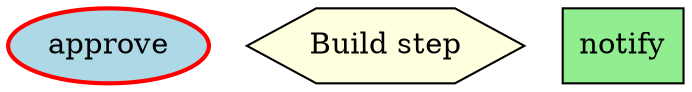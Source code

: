 // Runbook for xxx
digraph xxx {
	approve [label=approve color=red fillcolor=lightblue penwidth=2 shape=ellipse style=filled]
	build [label="Build step" fillcolor=lightyellow shape=hexagon style=filled]
	notify [label=notify fillcolor=lightgreen shape=box style=filled]
}
